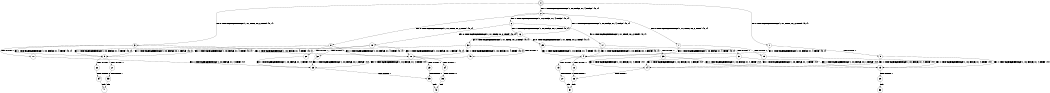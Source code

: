 digraph BCG {
size = "7, 10.5";
center = TRUE;
node [shape = circle];
0 [peripheries = 2];
0 -> 1 [label = "EX !0 !ATOMIC_EXCH_BRANCH (1, +1, TRUE, +0, 2, TRUE) !{0, 1}"];
0 -> 2 [label = "EX !1 !ATOMIC_EXCH_BRANCH (1, +0, FALSE, +1, 4, FALSE) !{0, 1}"];
0 -> 3 [label = "EX !0 !ATOMIC_EXCH_BRANCH (1, +1, TRUE, +0, 2, TRUE) !{0, 1}"];
1 -> 4 [label = "EX !1 !ATOMIC_EXCH_BRANCH (1, +0, FALSE, +1, 4, TRUE) !{0, 1}"];
1 -> 5 [label = "TERMINATE !0"];
2 -> 6 [label = "EX !1 !ATOMIC_EXCH_BRANCH (1, +0, FALSE, +1, 4, FALSE) !{0, 1}"];
2 -> 7 [label = "EX !0 !ATOMIC_EXCH_BRANCH (1, +1, TRUE, +0, 2, TRUE) !{0, 1}"];
2 -> 8 [label = "EX !0 !ATOMIC_EXCH_BRANCH (1, +1, TRUE, +0, 2, TRUE) !{0, 1}"];
3 -> 9 [label = "EX !1 !ATOMIC_EXCH_BRANCH (1, +0, FALSE, +1, 4, TRUE) !{0, 1}"];
3 -> 10 [label = "EX !1 !ATOMIC_EXCH_BRANCH (1, +0, FALSE, +1, 4, TRUE) !{0, 1}"];
3 -> 11 [label = "TERMINATE !0"];
4 -> 12 [label = "TERMINATE !0"];
4 -> 13 [label = "TERMINATE !1"];
5 -> 14 [label = "EX !1 !ATOMIC_EXCH_BRANCH (1, +0, FALSE, +1, 4, TRUE) !{1}"];
5 -> 15 [label = "EX !1 !ATOMIC_EXCH_BRANCH (1, +0, FALSE, +1, 4, TRUE) !{1}"];
6 -> 16 [label = "EX !1 !ATOMIC_EXCH_BRANCH (1, +0, FALSE, +0, 1, TRUE) !{0, 1}"];
6 -> 17 [label = "EX !0 !ATOMIC_EXCH_BRANCH (1, +1, TRUE, +0, 2, TRUE) !{0, 1}"];
6 -> 18 [label = "EX !0 !ATOMIC_EXCH_BRANCH (1, +1, TRUE, +0, 2, TRUE) !{0, 1}"];
7 -> 4 [label = "EX !1 !ATOMIC_EXCH_BRANCH (1, +0, FALSE, +1, 4, TRUE) !{0, 1}"];
7 -> 19 [label = "TERMINATE !0"];
8 -> 9 [label = "EX !1 !ATOMIC_EXCH_BRANCH (1, +0, FALSE, +1, 4, TRUE) !{0, 1}"];
8 -> 10 [label = "EX !1 !ATOMIC_EXCH_BRANCH (1, +0, FALSE, +1, 4, TRUE) !{0, 1}"];
8 -> 20 [label = "TERMINATE !0"];
9 -> 21 [label = "TERMINATE !0"];
9 -> 22 [label = "TERMINATE !1"];
10 -> 23 [label = "TERMINATE !0"];
10 -> 24 [label = "TERMINATE !1"];
11 -> 25 [label = "EX !1 !ATOMIC_EXCH_BRANCH (1, +0, FALSE, +1, 4, TRUE) !{1}"];
12 -> 26 [label = "TERMINATE !1"];
13 -> 27 [label = "TERMINATE !0"];
14 -> 26 [label = "TERMINATE !1"];
15 -> 28 [label = "TERMINATE !1"];
16 -> 2 [label = "EX !1 !ATOMIC_EXCH_BRANCH (1, +0, FALSE, +1, 4, FALSE) !{0, 1}"];
16 -> 29 [label = "EX !0 !ATOMIC_EXCH_BRANCH (1, +1, TRUE, +0, 2, TRUE) !{0, 1}"];
16 -> 30 [label = "EX !0 !ATOMIC_EXCH_BRANCH (1, +1, TRUE, +0, 2, TRUE) !{0, 1}"];
17 -> 4 [label = "EX !1 !ATOMIC_EXCH_BRANCH (1, +0, FALSE, +0, 1, FALSE) !{0, 1}"];
17 -> 31 [label = "TERMINATE !0"];
18 -> 9 [label = "EX !1 !ATOMIC_EXCH_BRANCH (1, +0, FALSE, +0, 1, FALSE) !{0, 1}"];
18 -> 10 [label = "EX !1 !ATOMIC_EXCH_BRANCH (1, +0, FALSE, +0, 1, FALSE) !{0, 1}"];
18 -> 32 [label = "TERMINATE !0"];
19 -> 14 [label = "EX !1 !ATOMIC_EXCH_BRANCH (1, +0, FALSE, +1, 4, TRUE) !{1}"];
19 -> 15 [label = "EX !1 !ATOMIC_EXCH_BRANCH (1, +0, FALSE, +1, 4, TRUE) !{1}"];
20 -> 25 [label = "EX !1 !ATOMIC_EXCH_BRANCH (1, +0, FALSE, +1, 4, TRUE) !{1}"];
21 -> 33 [label = "TERMINATE !1"];
22 -> 34 [label = "TERMINATE !0"];
23 -> 35 [label = "TERMINATE !1"];
24 -> 36 [label = "TERMINATE !0"];
25 -> 35 [label = "TERMINATE !1"];
26 -> 37 [label = "exit"];
27 -> 37 [label = "exit"];
28 -> 38 [label = "exit"];
29 -> 4 [label = "EX !1 !ATOMIC_EXCH_BRANCH (1, +0, FALSE, +1, 4, TRUE) !{0, 1}"];
29 -> 39 [label = "TERMINATE !0"];
30 -> 9 [label = "EX !1 !ATOMIC_EXCH_BRANCH (1, +0, FALSE, +1, 4, TRUE) !{0, 1}"];
30 -> 10 [label = "EX !1 !ATOMIC_EXCH_BRANCH (1, +0, FALSE, +1, 4, TRUE) !{0, 1}"];
30 -> 40 [label = "TERMINATE !0"];
31 -> 14 [label = "EX !1 !ATOMIC_EXCH_BRANCH (1, +0, FALSE, +0, 1, FALSE) !{1}"];
31 -> 15 [label = "EX !1 !ATOMIC_EXCH_BRANCH (1, +0, FALSE, +0, 1, FALSE) !{1}"];
32 -> 25 [label = "EX !1 !ATOMIC_EXCH_BRANCH (1, +0, FALSE, +0, 1, FALSE) !{1}"];
33 -> 41 [label = "exit"];
34 -> 41 [label = "exit"];
35 -> 42 [label = "exit"];
36 -> 42 [label = "exit"];
39 -> 14 [label = "EX !1 !ATOMIC_EXCH_BRANCH (1, +0, FALSE, +1, 4, TRUE) !{1}"];
39 -> 15 [label = "EX !1 !ATOMIC_EXCH_BRANCH (1, +0, FALSE, +1, 4, TRUE) !{1}"];
40 -> 25 [label = "EX !1 !ATOMIC_EXCH_BRANCH (1, +0, FALSE, +1, 4, TRUE) !{1}"];
}
